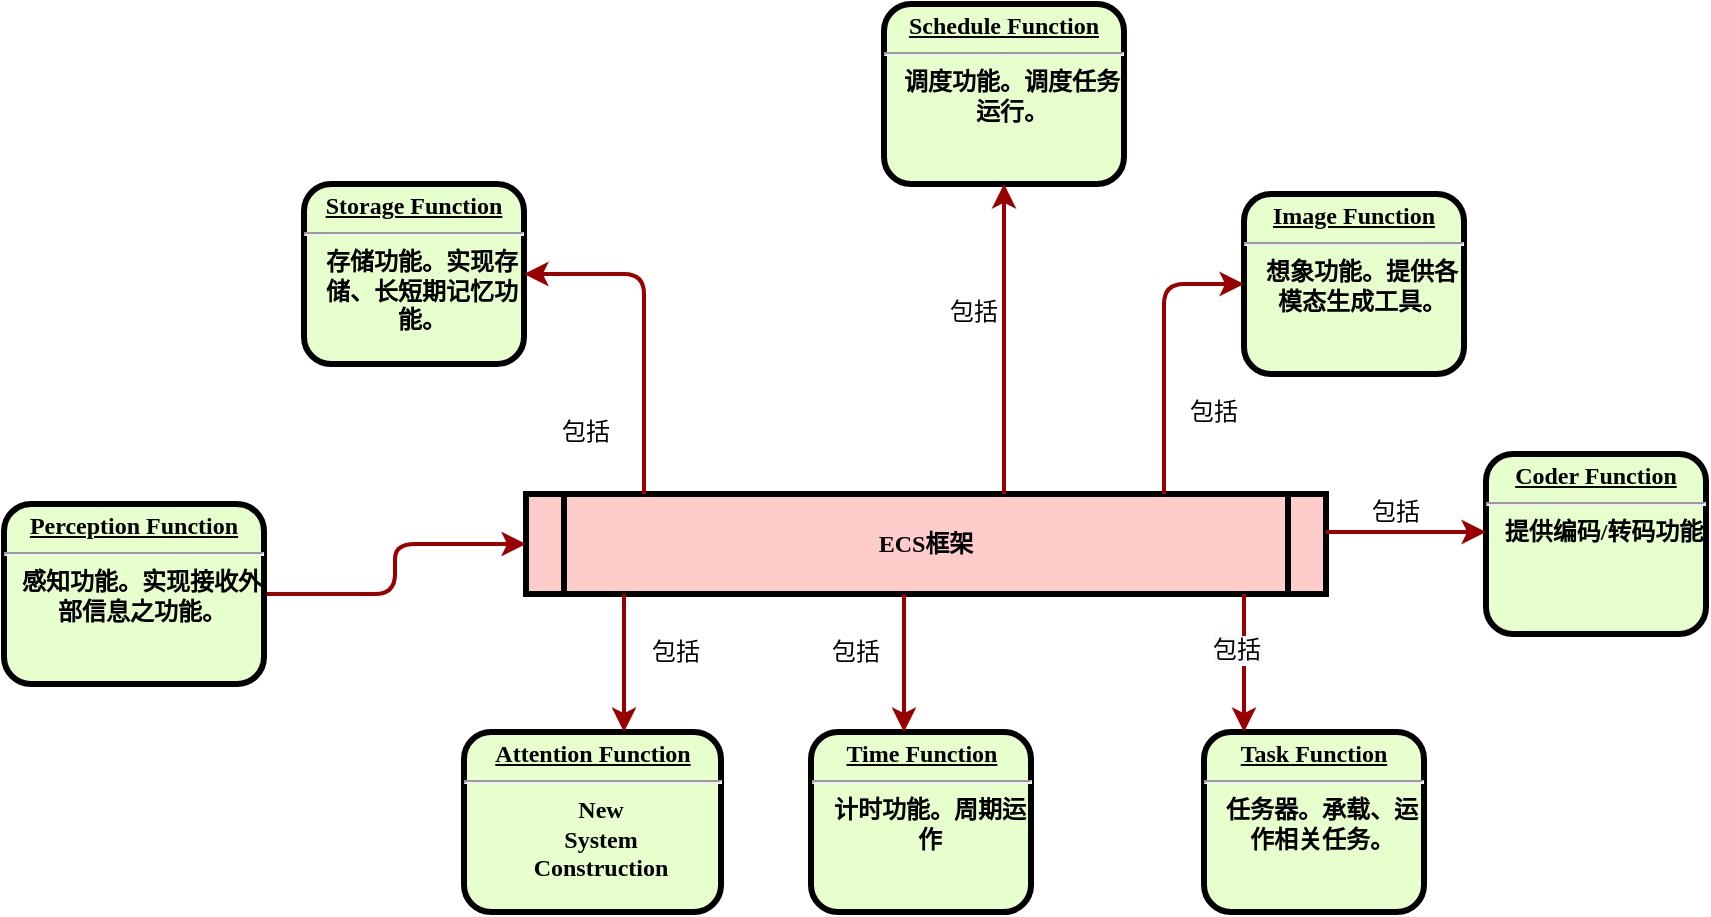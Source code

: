 <mxfile version="18.0.6" type="device" pages="5"><diagram id="CA0vlnU_TwkYRawy-nNT" name="ECS框架"><mxGraphModel dx="2028" dy="1212" grid="1" gridSize="10" guides="1" tooltips="1" connect="1" arrows="1" fold="1" page="1" pageScale="1" pageWidth="1169" pageHeight="827" math="0" shadow="0"><root><mxCell id="0"/><mxCell id="1" parent="0"/><mxCell id="Qzk1TNBVNg9qfa6Kc6KN-1" value="&lt;p style=&quot;margin: 0px; margin-top: 4px; text-align: center; text-decoration: underline;&quot;&gt;&lt;strong&gt;Storage Function&lt;/strong&gt;&lt;/p&gt;&lt;hr&gt;&lt;p style=&quot;margin: 0px; margin-left: 8px;&quot;&gt;存储功能。实现存储、长短期记忆功能。&lt;/p&gt;" style="verticalAlign=middle;align=center;overflow=fill;fontSize=12;fontFamily=Times New Roman;html=1;rounded=1;fontStyle=1;strokeWidth=3;fillColor=#E6FFCC;whiteSpace=wrap;" parent="1" vertex="1"><mxGeometry x="200" y="270" width="110" height="90" as="geometry"/></mxCell><mxCell id="Qzk1TNBVNg9qfa6Kc6KN-4" value="ECS框架" style="shape=process;whiteSpace=wrap;align=center;verticalAlign=middle;size=0.048;fontStyle=1;strokeWidth=3;fillColor=#FFCCCC;fontFamily=Times New Roman;" parent="1" vertex="1"><mxGeometry x="311.0" y="425" width="400" height="50" as="geometry"/></mxCell><mxCell id="Qzk1TNBVNg9qfa6Kc6KN-5" value="&lt;p style=&quot;margin: 0px; margin-top: 4px; text-align: center; text-decoration: underline;&quot;&gt;&lt;strong&gt;Schedule Function&lt;br&gt;&lt;/strong&gt;&lt;/p&gt;&lt;hr&gt;&lt;p style=&quot;margin: 0px; margin-left: 8px;&quot;&gt;调度功能。调度任务运行。&lt;/p&gt;" style="verticalAlign=middle;align=center;overflow=fill;fontSize=12;fontFamily=Times New Roman;html=1;rounded=1;fontStyle=1;strokeWidth=3;fillColor=#E6FFCC;whiteSpace=wrap;" parent="1" vertex="1"><mxGeometry x="490" y="180" width="120" height="90" as="geometry"/></mxCell><mxCell id="Qzk1TNBVNg9qfa6Kc6KN-6" value="&lt;p style=&quot;margin: 0px; margin-top: 4px; text-align: center; text-decoration: underline;&quot;&gt;Coder Function&lt;/p&gt;&lt;hr&gt;&lt;p style=&quot;margin: 0px; margin-left: 8px;&quot;&gt;提供编码/转码功能&lt;/p&gt;" style="verticalAlign=middle;align=center;overflow=fill;fontSize=12;fontFamily=Times New Roman;html=1;rounded=1;fontStyle=1;strokeWidth=3;fillColor=#E6FFCC;whiteSpace=wrap;" parent="1" vertex="1"><mxGeometry x="791" y="405" width="110" height="90" as="geometry"/></mxCell><mxCell id="Qzk1TNBVNg9qfa6Kc6KN-7" value="&lt;p style=&quot;margin: 0px; margin-top: 4px; text-align: center; text-decoration: underline;&quot;&gt;Image Function&lt;/p&gt;&lt;hr&gt;&lt;p style=&quot;margin: 0px; margin-left: 8px;&quot;&gt;想象功能。提供各模态生成工具。&lt;/p&gt;" style="verticalAlign=middle;align=center;overflow=fill;fontSize=12;fontFamily=Times New Roman;html=1;rounded=1;fontStyle=1;strokeWidth=3;fillColor=#E6FFCC;whiteSpace=wrap;" parent="1" vertex="1"><mxGeometry x="670" y="275" width="110" height="90" as="geometry"/></mxCell><mxCell id="Qzk1TNBVNg9qfa6Kc6KN-8" value="&lt;p style=&quot;margin: 0px; margin-top: 4px; text-align: center; text-decoration: underline;&quot;&gt;Task Function&lt;/p&gt;&lt;hr&gt;&lt;p style=&quot;margin: 0px; margin-left: 8px;&quot;&gt;任务器。承载、运作相关任务。&lt;/p&gt;" style="verticalAlign=middle;align=center;overflow=fill;fontSize=12;fontFamily=Times New Roman;html=1;rounded=1;fontStyle=1;strokeWidth=3;fillColor=#E6FFCC;whiteSpace=wrap;" parent="1" vertex="1"><mxGeometry x="650" y="544" width="110" height="90" as="geometry"/></mxCell><mxCell id="Qzk1TNBVNg9qfa6Kc6KN-9" value="&lt;p style=&quot;margin: 0px; margin-top: 4px; text-align: center; text-decoration: underline;&quot;&gt;Attention Function&lt;/p&gt;&lt;hr&gt;&lt;p style=&quot;margin: 0px; margin-left: 8px;&quot;&gt;New&lt;/p&gt;&lt;p style=&quot;margin: 0px; margin-left: 8px;&quot;&gt;System&lt;/p&gt;&lt;p style=&quot;margin: 0px; margin-left: 8px;&quot;&gt;Construction&lt;/p&gt;" style="verticalAlign=middle;align=center;overflow=fill;fontSize=12;fontFamily=Times New Roman;html=1;rounded=1;fontStyle=1;strokeWidth=3;fillColor=#E6FFCC;whiteSpace=wrap;" parent="1" vertex="1"><mxGeometry x="280" y="544" width="128.5" height="90" as="geometry"/></mxCell><mxCell id="Qzk1TNBVNg9qfa6Kc6KN-16" value="&lt;p style=&quot;margin: 0px; margin-top: 4px; text-align: center; text-decoration: underline;&quot;&gt;Time Function&lt;/p&gt;&lt;hr&gt;&lt;p style=&quot;margin: 0px; margin-left: 8px;&quot;&gt;计时功能。周期运作&lt;/p&gt;" style="verticalAlign=middle;align=center;overflow=fill;fontSize=12;fontFamily=Times New Roman;html=1;rounded=1;fontStyle=1;strokeWidth=3;fillColor=#E6FFCC;whiteSpace=wrap;" parent="1" vertex="1"><mxGeometry x="453.5" y="544" width="110" height="90" as="geometry"/></mxCell><mxCell id="Qzk1TNBVNg9qfa6Kc6KN-20" value="包括" style="text;spacingTop=-5;align=center;fontFamily=Times New Roman;whiteSpace=wrap;" parent="1" vertex="1"><mxGeometry x="326" y="385" width="30" height="20" as="geometry"/></mxCell><mxCell id="Qzk1TNBVNg9qfa6Kc6KN-21" value="" style="edgeStyle=elbowEdgeStyle;elbow=horizontal;strokeColor=#990000;strokeWidth=2;fontFamily=Times New Roman;" parent="1" source="Qzk1TNBVNg9qfa6Kc6KN-4" target="Qzk1TNBVNg9qfa6Kc6KN-1" edge="1"><mxGeometry width="100" height="100" relative="1" as="geometry"><mxPoint x="160" y="564" as="sourcePoint"/><mxPoint x="260" y="464" as="targetPoint"/><Array as="points"><mxPoint x="370" y="404"/></Array></mxGeometry></mxCell><mxCell id="Qzk1TNBVNg9qfa6Kc6KN-24" value="" style="edgeStyle=elbowEdgeStyle;elbow=horizontal;strokeColor=#990000;strokeWidth=2;fontFamily=Times New Roman;" parent="1" source="Qzk1TNBVNg9qfa6Kc6KN-4" target="Qzk1TNBVNg9qfa6Kc6KN-5" edge="1"><mxGeometry width="100" height="100" relative="1" as="geometry"><mxPoint x="490" y="404" as="sourcePoint"/><mxPoint x="590" y="304" as="targetPoint"/><Array as="points"><mxPoint x="550" y="344"/></Array></mxGeometry></mxCell><mxCell id="Qzk1TNBVNg9qfa6Kc6KN-26" value="包括" style="text;spacingTop=-5;align=center;fontFamily=Times New Roman;whiteSpace=wrap;" parent="1" vertex="1"><mxGeometry x="520.0" y="325.0" width="30" height="20" as="geometry"/></mxCell><mxCell id="Qzk1TNBVNg9qfa6Kc6KN-35" value="" style="edgeStyle=segmentEdgeStyle;strokeColor=#990000;strokeWidth=2;fontFamily=Times New Roman;" parent="1" source="Qzk1TNBVNg9qfa6Kc6KN-4" target="Qzk1TNBVNg9qfa6Kc6KN-7" edge="1"><mxGeometry width="100" height="100" relative="1" as="geometry"><mxPoint x="450" y="394" as="sourcePoint"/><mxPoint x="550" y="294" as="targetPoint"/><Array as="points"><mxPoint x="630" y="320"/></Array></mxGeometry></mxCell><mxCell id="Qzk1TNBVNg9qfa6Kc6KN-36" value="包括" style="text;spacingTop=-5;align=center;fontFamily=Times New Roman;whiteSpace=wrap;" parent="1" vertex="1"><mxGeometry x="640.0" y="375.0" width="30" height="20" as="geometry"/></mxCell><mxCell id="Qzk1TNBVNg9qfa6Kc6KN-38" value="" style="edgeStyle=elbowEdgeStyle;elbow=vertical;strokeColor=#990000;strokeWidth=2;fontFamily=Times New Roman;" parent="1" source="Qzk1TNBVNg9qfa6Kc6KN-4" target="Qzk1TNBVNg9qfa6Kc6KN-6" edge="1"><mxGeometry width="100" height="100" relative="1" as="geometry"><mxPoint x="610" y="534" as="sourcePoint"/><mxPoint x="710" y="434" as="targetPoint"/><Array as="points"><mxPoint x="760" y="444"/></Array></mxGeometry></mxCell><mxCell id="Qzk1TNBVNg9qfa6Kc6KN-40" value="包括" style="text;spacingTop=-5;align=center;fontFamily=Times New Roman;whiteSpace=wrap;" parent="1" vertex="1"><mxGeometry x="731" y="425.0" width="30" height="20" as="geometry"/></mxCell><mxCell id="Qzk1TNBVNg9qfa6Kc6KN-43" value="" style="edgeStyle=elbowEdgeStyle;elbow=horizontal;strokeColor=#990000;strokeWidth=2;fontFamily=Times New Roman;" parent="1" source="Qzk1TNBVNg9qfa6Kc6KN-4" target="Qzk1TNBVNg9qfa6Kc6KN-8" edge="1"><mxGeometry width="100" height="100" relative="1" as="geometry"><mxPoint x="510" y="624" as="sourcePoint"/><mxPoint x="610" y="524" as="targetPoint"/><Array as="points"><mxPoint x="670" y="514"/></Array></mxGeometry></mxCell><mxCell id="Zc7ISlbqpplP2Dv9iiwd-2" value="&lt;span style=&quot;font-size: 12px; background-color: rgb(248, 249, 250);&quot;&gt;包括&lt;/span&gt;" style="edgeLabel;html=1;align=center;verticalAlign=middle;resizable=0;points=[];fontFamily=Times New Roman;" parent="Qzk1TNBVNg9qfa6Kc6KN-43" vertex="1" connectable="0"><mxGeometry x="-0.188" y="-4" relative="1" as="geometry"><mxPoint as="offset"/></mxGeometry></mxCell><mxCell id="Qzk1TNBVNg9qfa6Kc6KN-53" value="" style="edgeStyle=elbowEdgeStyle;elbow=horizontal;strokeColor=#990000;strokeWidth=2;fontFamily=Times New Roman;" parent="1" source="Qzk1TNBVNg9qfa6Kc6KN-4" target="Qzk1TNBVNg9qfa6Kc6KN-16" edge="1"><mxGeometry width="100" height="100" relative="1" as="geometry"><mxPoint x="160" y="534" as="sourcePoint"/><mxPoint x="260" y="434" as="targetPoint"/><Array as="points"><mxPoint x="500" y="504"/></Array></mxGeometry></mxCell><mxCell id="Qzk1TNBVNg9qfa6Kc6KN-55" value="包括" style="text;spacingTop=-5;align=center;fontFamily=Times New Roman;whiteSpace=wrap;" parent="1" vertex="1"><mxGeometry x="371" y="495" width="30" height="20" as="geometry"/></mxCell><mxCell id="Qzk1TNBVNg9qfa6Kc6KN-57" value="" style="edgeStyle=elbowEdgeStyle;elbow=horizontal;strokeColor=#990000;strokeWidth=2;fontFamily=Times New Roman;" parent="1" source="Qzk1TNBVNg9qfa6Kc6KN-4" target="Qzk1TNBVNg9qfa6Kc6KN-9" edge="1"><mxGeometry width="100" height="100" relative="1" as="geometry"><mxPoint x="140.0" y="534" as="sourcePoint"/><mxPoint x="240.0" y="434" as="targetPoint"/><Array as="points"><mxPoint x="360" y="504"/></Array></mxGeometry></mxCell><mxCell id="Qzk1TNBVNg9qfa6Kc6KN-61" value="包括" style="text;spacingTop=-5;align=center;fontFamily=Times New Roman;whiteSpace=wrap;" parent="1" vertex="1"><mxGeometry x="461.0" y="495" width="30" height="20" as="geometry"/></mxCell><mxCell id="Zc7ISlbqpplP2Dv9iiwd-4" style="edgeStyle=orthogonalEdgeStyle;orthogonalLoop=1;jettySize=auto;html=1;fontFamily=Times New Roman;rounded=1;strokeColor=#990000;strokeWidth=2;" parent="1" source="Zc7ISlbqpplP2Dv9iiwd-3" target="Qzk1TNBVNg9qfa6Kc6KN-4" edge="1"><mxGeometry relative="1" as="geometry"/></mxCell><mxCell id="Zc7ISlbqpplP2Dv9iiwd-3" value="&lt;p style=&quot;margin: 0px; margin-top: 4px; text-align: center; text-decoration: underline;&quot;&gt;&lt;strong&gt;Perception Function&lt;/strong&gt;&lt;/p&gt;&lt;hr&gt;&lt;p style=&quot;margin: 0px; margin-left: 8px;&quot;&gt;感知功能。实现接收外部信息之功能。&lt;/p&gt;" style="verticalAlign=middle;align=center;overflow=fill;fontSize=12;fontFamily=Times New Roman;html=1;rounded=1;fontStyle=1;strokeWidth=3;fillColor=#E6FFCC;whiteSpace=wrap;" parent="1" vertex="1"><mxGeometry x="50" y="430" width="130" height="90" as="geometry"/></mxCell></root></mxGraphModel></diagram><diagram id="8DrJd_I0BtS9PQw6VHXw" name="ECS程序设计"><mxGraphModel dx="1186" dy="875" grid="1" gridSize="10" guides="1" tooltips="1" connect="1" arrows="1" fold="1" page="1" pageScale="1" pageWidth="1169" pageHeight="827" math="0" shadow="0"><root><mxCell id="0"/><mxCell id="1" parent="0"/><mxCell id="EDsdbBZkuqrJbrASN3_F-1" value="&amp;lt;&amp;lt;keyword&amp;gt;&amp;gt;&lt;br&gt;&lt;b&gt;Sheduler&lt;/b&gt;&lt;br&gt;" style="swimlane;fontStyle=0;align=center;verticalAlign=top;childLayout=stackLayout;horizontal=1;startSize=55;horizontalStack=0;resizeParent=1;resizeParentMax=0;resizeLast=0;collapsible=0;marginBottom=0;html=1;fontFamily=Times New Roman;fillColor=#f5f5f5;fontColor=#333333;strokeColor=#666666;" vertex="1" parent="1"><mxGeometry x="400" y="150" width="140" height="183" as="geometry"/></mxCell><mxCell id="EDsdbBZkuqrJbrASN3_F-2" value="attributes" style="text;html=1;strokeColor=#666666;fillColor=#f5f5f5;align=center;verticalAlign=middle;spacingLeft=4;spacingRight=4;overflow=hidden;rotatable=0;points=[[0,0.5],[1,0.5]];portConstraint=eastwest;fontFamily=Times New Roman;fontColor=#333333;" vertex="1" parent="EDsdbBZkuqrJbrASN3_F-1"><mxGeometry y="55" width="140" height="20" as="geometry"/></mxCell><mxCell id="EDsdbBZkuqrJbrASN3_F-3" value="attribute1" style="text;html=1;strokeColor=#666666;fillColor=#f5f5f5;align=left;verticalAlign=middle;spacingLeft=4;spacingRight=4;overflow=hidden;rotatable=0;points=[[0,0.5],[1,0.5]];portConstraint=eastwest;fontFamily=Times New Roman;fontColor=#333333;" vertex="1" parent="EDsdbBZkuqrJbrASN3_F-1"><mxGeometry y="75" width="140" height="20" as="geometry"/></mxCell><mxCell id="EDsdbBZkuqrJbrASN3_F-4" value="inherited attribute2" style="text;html=1;strokeColor=#666666;fillColor=#f5f5f5;align=left;verticalAlign=middle;spacingLeft=4;spacingRight=4;overflow=hidden;rotatable=0;points=[[0,0.5],[1,0.5]];portConstraint=eastwest;fontColor=#333333;fontFamily=Times New Roman;" vertex="1" parent="EDsdbBZkuqrJbrASN3_F-1"><mxGeometry y="95" width="140" height="20" as="geometry"/></mxCell><mxCell id="EDsdbBZkuqrJbrASN3_F-5" value="..." style="text;html=1;strokeColor=#666666;fillColor=#f5f5f5;align=left;verticalAlign=middle;spacingLeft=4;spacingRight=4;overflow=hidden;rotatable=0;points=[[0,0.5],[1,0.5]];portConstraint=eastwest;fontFamily=Times New Roman;fontColor=#333333;" vertex="1" parent="EDsdbBZkuqrJbrASN3_F-1"><mxGeometry y="115" width="140" height="20" as="geometry"/></mxCell><mxCell id="EDsdbBZkuqrJbrASN3_F-6" value="" style="line;strokeWidth=1;fillColor=#f5f5f5;align=left;verticalAlign=middle;spacingTop=-1;spacingLeft=3;spacingRight=3;rotatable=0;labelPosition=right;points=[];portConstraint=eastwest;fontFamily=Times New Roman;fontColor=#333333;strokeColor=#666666;" vertex="1" parent="EDsdbBZkuqrJbrASN3_F-1"><mxGeometry y="135" width="140" height="8" as="geometry"/></mxCell><mxCell id="EDsdbBZkuqrJbrASN3_F-7" value="operations" style="text;html=1;strokeColor=#666666;fillColor=#f5f5f5;align=center;verticalAlign=middle;spacingLeft=4;spacingRight=4;overflow=hidden;rotatable=0;points=[[0,0.5],[1,0.5]];portConstraint=eastwest;fontFamily=Times New Roman;fontColor=#333333;" vertex="1" parent="EDsdbBZkuqrJbrASN3_F-1"><mxGeometry y="143" width="140" height="20" as="geometry"/></mxCell><mxCell id="EDsdbBZkuqrJbrASN3_F-8" value="operation1" style="text;html=1;strokeColor=#666666;fillColor=#f5f5f5;align=left;verticalAlign=middle;spacingLeft=4;spacingRight=4;overflow=hidden;rotatable=0;points=[[0,0.5],[1,0.5]];portConstraint=eastwest;fontFamily=Times New Roman;fontColor=#333333;" vertex="1" parent="EDsdbBZkuqrJbrASN3_F-1"><mxGeometry y="163" width="140" height="20" as="geometry"/></mxCell><mxCell id="PV2O0oqmOoQLoCm2Sji9-1" value="&amp;lt;&amp;lt;keyword&amp;gt;&amp;gt;&lt;br&gt;&lt;b&gt;BaseUnit&lt;/b&gt;&lt;br&gt;{abstract}" style="swimlane;fontStyle=0;align=center;verticalAlign=top;childLayout=stackLayout;horizontal=1;startSize=55;horizontalStack=0;resizeParent=1;resizeParentMax=0;resizeLast=0;collapsible=0;marginBottom=0;html=1;fontFamily=Times New Roman;fillColor=#f5f5f5;fontColor=#333333;strokeColor=#666666;" vertex="1" parent="1"><mxGeometry x="710" y="150" width="140" height="183" as="geometry"/></mxCell><mxCell id="PV2O0oqmOoQLoCm2Sji9-2" value="attributes" style="text;html=1;strokeColor=#666666;fillColor=#f5f5f5;align=center;verticalAlign=middle;spacingLeft=4;spacingRight=4;overflow=hidden;rotatable=0;points=[[0,0.5],[1,0.5]];portConstraint=eastwest;fontFamily=Times New Roman;fontColor=#333333;" vertex="1" parent="PV2O0oqmOoQLoCm2Sji9-1"><mxGeometry y="55" width="140" height="20" as="geometry"/></mxCell><mxCell id="PV2O0oqmOoQLoCm2Sji9-3" value="attribute1" style="text;html=1;strokeColor=#666666;fillColor=#f5f5f5;align=left;verticalAlign=middle;spacingLeft=4;spacingRight=4;overflow=hidden;rotatable=0;points=[[0,0.5],[1,0.5]];portConstraint=eastwest;fontFamily=Times New Roman;fontColor=#333333;" vertex="1" parent="PV2O0oqmOoQLoCm2Sji9-1"><mxGeometry y="75" width="140" height="20" as="geometry"/></mxCell><mxCell id="PV2O0oqmOoQLoCm2Sji9-4" value="inherited attribute2" style="text;html=1;strokeColor=#666666;fillColor=#f5f5f5;align=left;verticalAlign=middle;spacingLeft=4;spacingRight=4;overflow=hidden;rotatable=0;points=[[0,0.5],[1,0.5]];portConstraint=eastwest;fontColor=#333333;fontFamily=Times New Roman;" vertex="1" parent="PV2O0oqmOoQLoCm2Sji9-1"><mxGeometry y="95" width="140" height="20" as="geometry"/></mxCell><mxCell id="PV2O0oqmOoQLoCm2Sji9-5" value="..." style="text;html=1;strokeColor=#666666;fillColor=#f5f5f5;align=left;verticalAlign=middle;spacingLeft=4;spacingRight=4;overflow=hidden;rotatable=0;points=[[0,0.5],[1,0.5]];portConstraint=eastwest;fontFamily=Times New Roman;fontColor=#333333;" vertex="1" parent="PV2O0oqmOoQLoCm2Sji9-1"><mxGeometry y="115" width="140" height="20" as="geometry"/></mxCell><mxCell id="PV2O0oqmOoQLoCm2Sji9-6" value="" style="line;strokeWidth=1;fillColor=#f5f5f5;align=left;verticalAlign=middle;spacingTop=-1;spacingLeft=3;spacingRight=3;rotatable=0;labelPosition=right;points=[];portConstraint=eastwest;fontFamily=Times New Roman;fontColor=#333333;strokeColor=#666666;" vertex="1" parent="PV2O0oqmOoQLoCm2Sji9-1"><mxGeometry y="135" width="140" height="8" as="geometry"/></mxCell><mxCell id="PV2O0oqmOoQLoCm2Sji9-7" value="operations" style="text;html=1;strokeColor=#666666;fillColor=#f5f5f5;align=center;verticalAlign=middle;spacingLeft=4;spacingRight=4;overflow=hidden;rotatable=0;points=[[0,0.5],[1,0.5]];portConstraint=eastwest;fontFamily=Times New Roman;fontColor=#333333;" vertex="1" parent="PV2O0oqmOoQLoCm2Sji9-1"><mxGeometry y="143" width="140" height="20" as="geometry"/></mxCell><mxCell id="PV2O0oqmOoQLoCm2Sji9-8" value="operation1" style="text;html=1;strokeColor=#666666;fillColor=#f5f5f5;align=left;verticalAlign=middle;spacingLeft=4;spacingRight=4;overflow=hidden;rotatable=0;points=[[0,0.5],[1,0.5]];portConstraint=eastwest;fontFamily=Times New Roman;fontColor=#333333;" vertex="1" parent="PV2O0oqmOoQLoCm2Sji9-1"><mxGeometry y="163" width="140" height="20" as="geometry"/></mxCell><mxCell id="PV2O0oqmOoQLoCm2Sji9-9" value="&amp;lt;&amp;lt;keyword&amp;gt;&amp;gt;&lt;br&gt;&lt;b&gt;BaseUnit&lt;/b&gt;&lt;br&gt;{abstract}" style="swimlane;fontStyle=0;align=center;verticalAlign=top;childLayout=stackLayout;horizontal=1;startSize=55;horizontalStack=0;resizeParent=1;resizeParentMax=0;resizeLast=0;collapsible=0;marginBottom=0;html=1;fontFamily=Times New Roman;fillColor=#f5f5f5;fontColor=#333333;strokeColor=#666666;" vertex="1" parent="1"><mxGeometry x="580" y="440" width="140" height="183" as="geometry"/></mxCell><mxCell id="PV2O0oqmOoQLoCm2Sji9-10" value="attributes" style="text;html=1;strokeColor=#666666;fillColor=#f5f5f5;align=center;verticalAlign=middle;spacingLeft=4;spacingRight=4;overflow=hidden;rotatable=0;points=[[0,0.5],[1,0.5]];portConstraint=eastwest;fontFamily=Times New Roman;fontColor=#333333;" vertex="1" parent="PV2O0oqmOoQLoCm2Sji9-9"><mxGeometry y="55" width="140" height="20" as="geometry"/></mxCell><mxCell id="PV2O0oqmOoQLoCm2Sji9-11" value="attribute1" style="text;html=1;strokeColor=#666666;fillColor=#f5f5f5;align=left;verticalAlign=middle;spacingLeft=4;spacingRight=4;overflow=hidden;rotatable=0;points=[[0,0.5],[1,0.5]];portConstraint=eastwest;fontFamily=Times New Roman;fontColor=#333333;" vertex="1" parent="PV2O0oqmOoQLoCm2Sji9-9"><mxGeometry y="75" width="140" height="20" as="geometry"/></mxCell><mxCell id="PV2O0oqmOoQLoCm2Sji9-12" value="inherited attribute2" style="text;html=1;strokeColor=#666666;fillColor=#f5f5f5;align=left;verticalAlign=middle;spacingLeft=4;spacingRight=4;overflow=hidden;rotatable=0;points=[[0,0.5],[1,0.5]];portConstraint=eastwest;fontColor=#333333;fontFamily=Times New Roman;" vertex="1" parent="PV2O0oqmOoQLoCm2Sji9-9"><mxGeometry y="95" width="140" height="20" as="geometry"/></mxCell><mxCell id="PV2O0oqmOoQLoCm2Sji9-13" value="..." style="text;html=1;strokeColor=#666666;fillColor=#f5f5f5;align=left;verticalAlign=middle;spacingLeft=4;spacingRight=4;overflow=hidden;rotatable=0;points=[[0,0.5],[1,0.5]];portConstraint=eastwest;fontFamily=Times New Roman;fontColor=#333333;" vertex="1" parent="PV2O0oqmOoQLoCm2Sji9-9"><mxGeometry y="115" width="140" height="20" as="geometry"/></mxCell><mxCell id="PV2O0oqmOoQLoCm2Sji9-14" value="" style="line;strokeWidth=1;fillColor=#f5f5f5;align=left;verticalAlign=middle;spacingTop=-1;spacingLeft=3;spacingRight=3;rotatable=0;labelPosition=right;points=[];portConstraint=eastwest;fontFamily=Times New Roman;fontColor=#333333;strokeColor=#666666;" vertex="1" parent="PV2O0oqmOoQLoCm2Sji9-9"><mxGeometry y="135" width="140" height="8" as="geometry"/></mxCell><mxCell id="PV2O0oqmOoQLoCm2Sji9-15" value="operations" style="text;html=1;strokeColor=#666666;fillColor=#f5f5f5;align=center;verticalAlign=middle;spacingLeft=4;spacingRight=4;overflow=hidden;rotatable=0;points=[[0,0.5],[1,0.5]];portConstraint=eastwest;fontFamily=Times New Roman;fontColor=#333333;" vertex="1" parent="PV2O0oqmOoQLoCm2Sji9-9"><mxGeometry y="143" width="140" height="20" as="geometry"/></mxCell><mxCell id="PV2O0oqmOoQLoCm2Sji9-16" value="operation1" style="text;html=1;strokeColor=#666666;fillColor=#f5f5f5;align=left;verticalAlign=middle;spacingLeft=4;spacingRight=4;overflow=hidden;rotatable=0;points=[[0,0.5],[1,0.5]];portConstraint=eastwest;fontFamily=Times New Roman;fontColor=#333333;" vertex="1" parent="PV2O0oqmOoQLoCm2Sji9-9"><mxGeometry y="163" width="140" height="20" as="geometry"/></mxCell></root></mxGraphModel></diagram><diagram id="_JggH2zPGfj7Wrd5iJ_W" name="LMS框架"><mxGraphModel dx="1186" dy="847" grid="1" gridSize="10" guides="1" tooltips="1" connect="1" arrows="1" fold="1" page="1" pageScale="1" pageWidth="1169" pageHeight="827" math="0" shadow="0"><root><mxCell id="0"/><mxCell id="1" parent="0"/></root></mxGraphModel></diagram><diagram id="IkWXS5CJCNSLfxXvV8S3" name="分析流程"><mxGraphModel dx="2028" dy="1212" grid="1" gridSize="10" guides="1" tooltips="1" connect="1" arrows="1" fold="1" page="1" pageScale="1" pageWidth="1169" pageHeight="827" math="0" shadow="0"><root><mxCell id="0"/><mxCell id="1" parent="0"/></root></mxGraphModel></diagram><diagram id="JfIAAMrcqleD7xrzHLDk" name="调度任务功能"><mxGraphModel dx="2066" dy="1237" grid="1" gridSize="10" guides="1" tooltips="1" connect="1" arrows="1" fold="1" page="1" pageScale="1" pageWidth="1169" pageHeight="827" math="0" shadow="0"><root><mxCell id="0"/><mxCell id="1" parent="0"/><mxCell id="cAU0BCPg2qRoL07Nh-rt-1" value="&lt;p style=&quot;margin: 0px; margin-top: 4px; text-align: center; text-decoration: underline;&quot;&gt;&lt;strong&gt;Schedule Function&lt;br&gt;&lt;/strong&gt;&lt;/p&gt;&lt;hr&gt;&lt;p style=&quot;margin: 0px; margin-left: 8px;&quot;&gt;调度功能。调度任务运行。&lt;/p&gt;" style="verticalAlign=middle;align=center;overflow=fill;fontSize=12;fontFamily=Times New Roman;html=1;rounded=1;fontStyle=1;strokeWidth=3;fillColor=#EEFFE3;whiteSpace=wrap;dropTarget=1;glass=0;sketch=0;arcSize=24;absoluteArcSize=1;recursiveResize=0;opacity=50;" vertex="1" parent="1"><mxGeometry x="20" y="80" width="1110" height="710" as="geometry"/></mxCell></root></mxGraphModel></diagram></mxfile>
